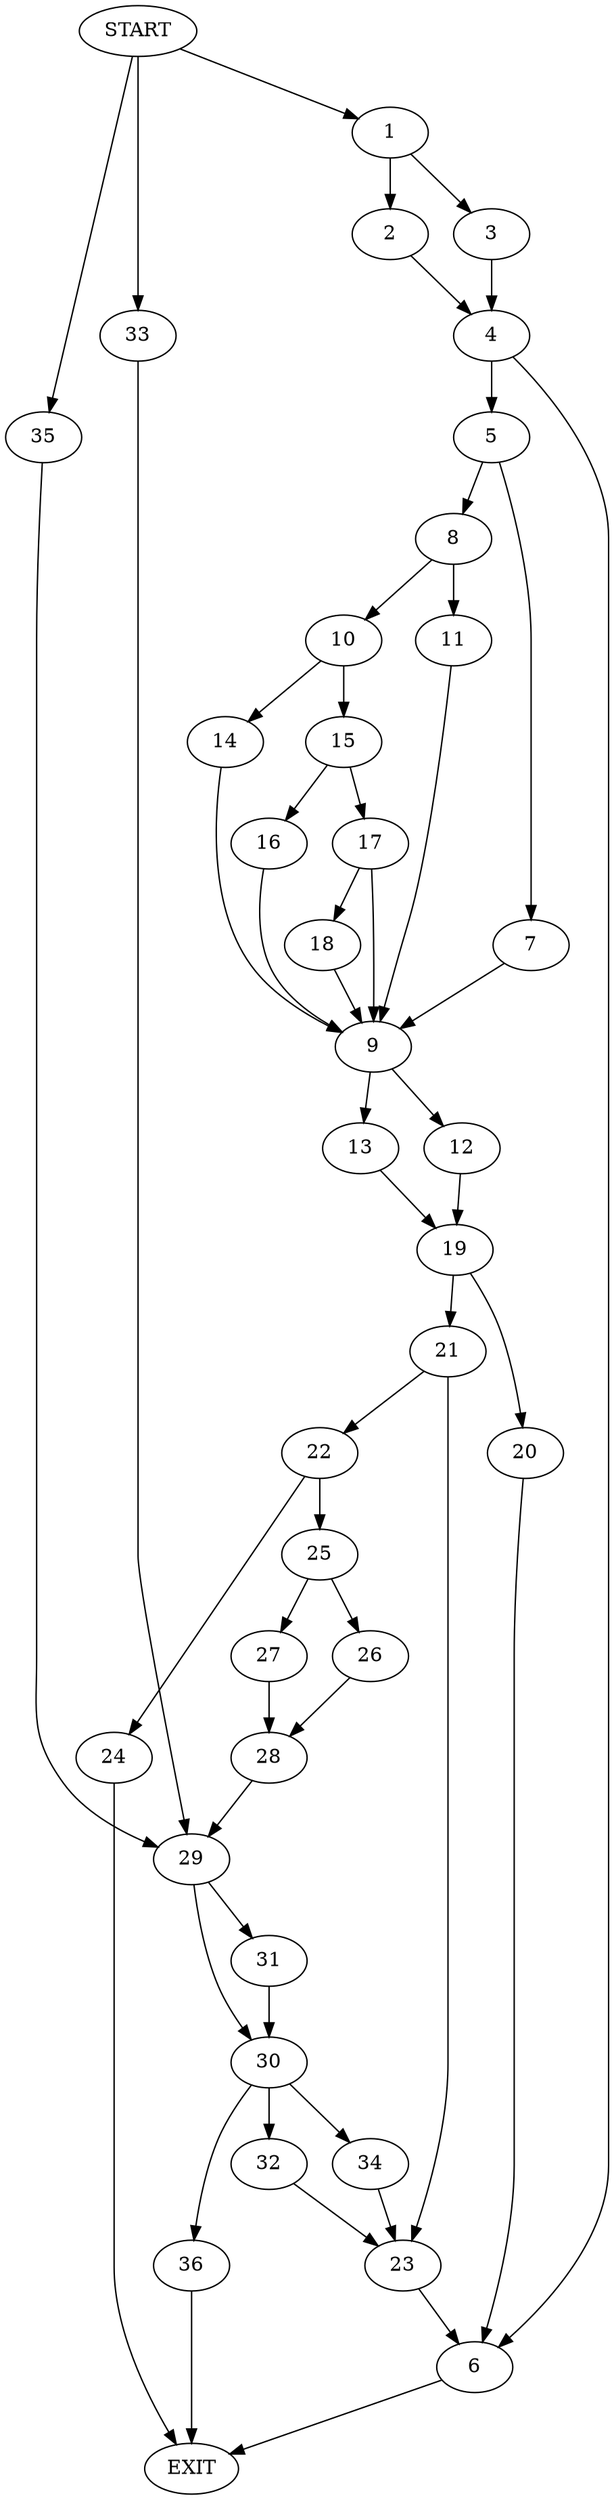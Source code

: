 digraph {
0 [label="START"]
37 [label="EXIT"]
0 -> 1
1 -> 2
1 -> 3
3 -> 4
2 -> 4
4 -> 5
4 -> 6
6 -> 37
5 -> 7
5 -> 8
7 -> 9
8 -> 10
8 -> 11
9 -> 12
9 -> 13
11 -> 9
10 -> 14
10 -> 15
14 -> 9
15 -> 16
15 -> 17
17 -> 18
17 -> 9
16 -> 9
18 -> 9
13 -> 19
12 -> 19
19 -> 20
19 -> 21
20 -> 6
21 -> 22
21 -> 23
23 -> 6
22 -> 24
22 -> 25
24 -> 37
25 -> 26
25 -> 27
26 -> 28
27 -> 28
28 -> 29
29 -> 30
29 -> 31
32 -> 23
0 -> 33
33 -> 29
34 -> 23
0 -> 35
35 -> 29
36 -> 37
31 -> 30
30 -> 36
30 -> 34
30 -> 32
}
